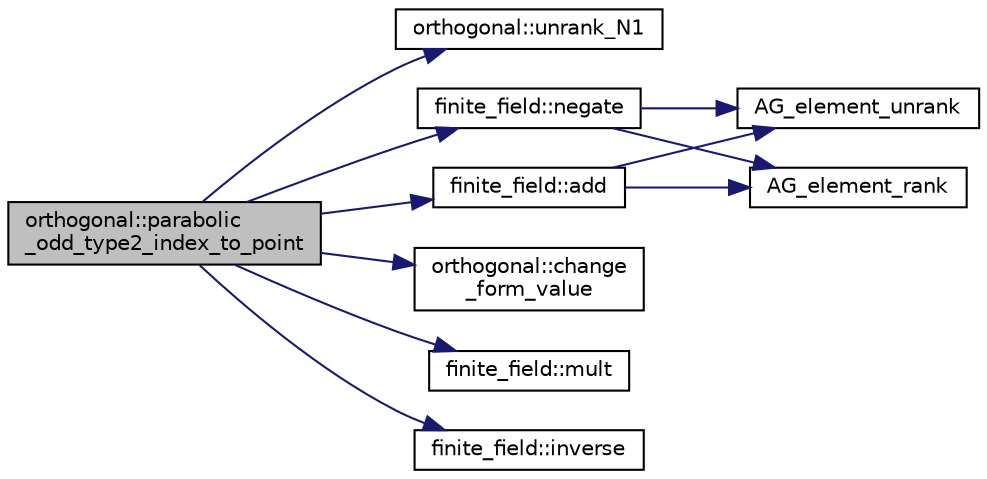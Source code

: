 digraph "orthogonal::parabolic_odd_type2_index_to_point"
{
  edge [fontname="Helvetica",fontsize="10",labelfontname="Helvetica",labelfontsize="10"];
  node [fontname="Helvetica",fontsize="10",shape=record];
  rankdir="LR";
  Node24592 [label="orthogonal::parabolic\l_odd_type2_index_to_point",height=0.2,width=0.4,color="black", fillcolor="grey75", style="filled", fontcolor="black"];
  Node24592 -> Node24593 [color="midnightblue",fontsize="10",style="solid",fontname="Helvetica"];
  Node24593 [label="orthogonal::unrank_N1",height=0.2,width=0.4,color="black", fillcolor="white", style="filled",URL="$d7/daa/classorthogonal.html#ac39ac9cea140f569c2b78ad01310b4b6"];
  Node24592 -> Node24594 [color="midnightblue",fontsize="10",style="solid",fontname="Helvetica"];
  Node24594 [label="finite_field::negate",height=0.2,width=0.4,color="black", fillcolor="white", style="filled",URL="$df/d5a/classfinite__field.html#aa9d798298f25d4a9262b5bc5f1733e31"];
  Node24594 -> Node24595 [color="midnightblue",fontsize="10",style="solid",fontname="Helvetica"];
  Node24595 [label="AG_element_unrank",height=0.2,width=0.4,color="black", fillcolor="white", style="filled",URL="$d4/d67/geometry_8h.html#a4a33b86c87b2879b97cfa1327abe2885"];
  Node24594 -> Node24596 [color="midnightblue",fontsize="10",style="solid",fontname="Helvetica"];
  Node24596 [label="AG_element_rank",height=0.2,width=0.4,color="black", fillcolor="white", style="filled",URL="$d4/d67/geometry_8h.html#ab2ac908d07dd8038fd996e26bdc75c17"];
  Node24592 -> Node24597 [color="midnightblue",fontsize="10",style="solid",fontname="Helvetica"];
  Node24597 [label="orthogonal::change\l_form_value",height=0.2,width=0.4,color="black", fillcolor="white", style="filled",URL="$d7/daa/classorthogonal.html#a981c26d4b73e152cd884f0b969a581bf"];
  Node24592 -> Node24598 [color="midnightblue",fontsize="10",style="solid",fontname="Helvetica"];
  Node24598 [label="finite_field::mult",height=0.2,width=0.4,color="black", fillcolor="white", style="filled",URL="$df/d5a/classfinite__field.html#a24fb5917aa6d4d656fd855b7f44a13b0"];
  Node24592 -> Node24599 [color="midnightblue",fontsize="10",style="solid",fontname="Helvetica"];
  Node24599 [label="finite_field::inverse",height=0.2,width=0.4,color="black", fillcolor="white", style="filled",URL="$df/d5a/classfinite__field.html#a69f2a12c01e70b7ce2d115c5221c9cdd"];
  Node24592 -> Node24600 [color="midnightblue",fontsize="10",style="solid",fontname="Helvetica"];
  Node24600 [label="finite_field::add",height=0.2,width=0.4,color="black", fillcolor="white", style="filled",URL="$df/d5a/classfinite__field.html#a8f12328a27500f3c7be0c849ebbc9d14"];
  Node24600 -> Node24595 [color="midnightblue",fontsize="10",style="solid",fontname="Helvetica"];
  Node24600 -> Node24596 [color="midnightblue",fontsize="10",style="solid",fontname="Helvetica"];
}

